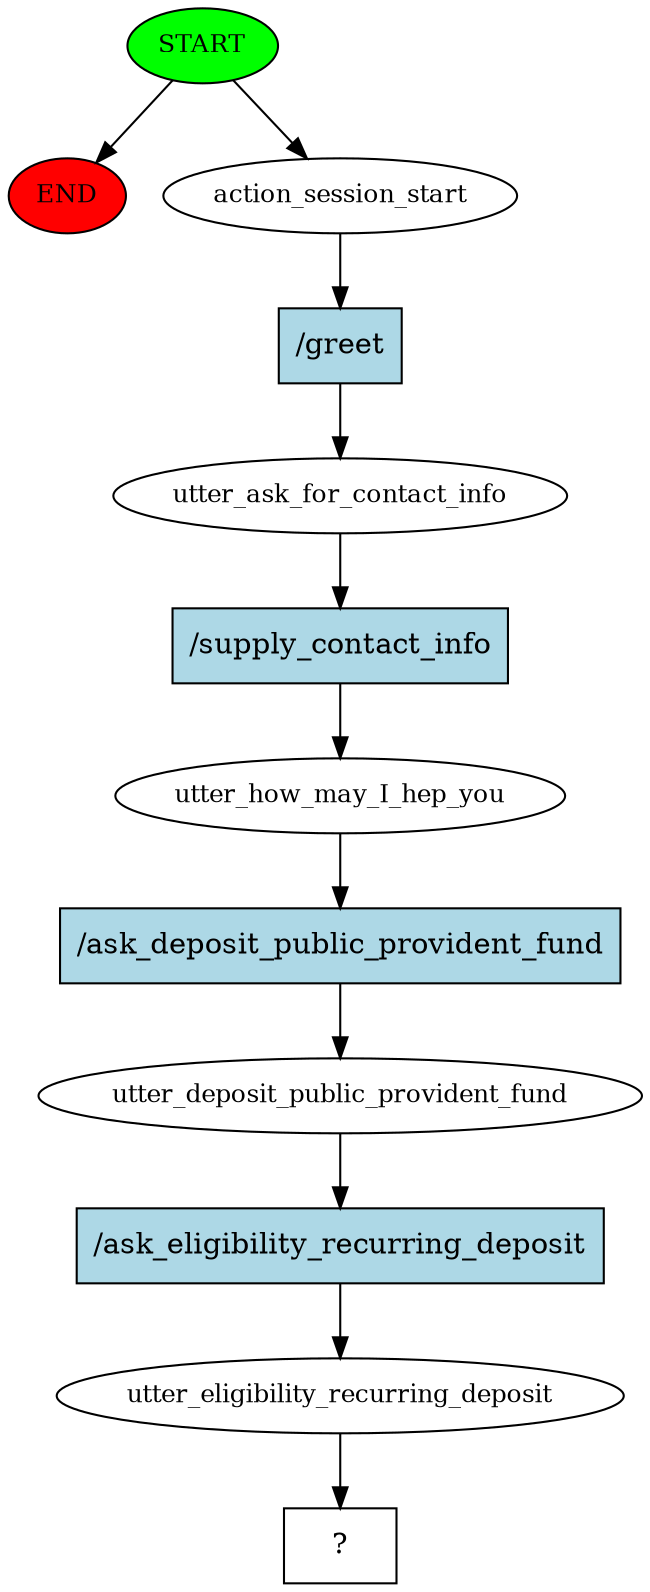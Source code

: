 digraph  {
0 [class="start active", fillcolor=green, fontsize=12, label=START, style=filled];
"-1" [class=end, fillcolor=red, fontsize=12, label=END, style=filled];
1 [class=active, fontsize=12, label=action_session_start];
2 [class=active, fontsize=12, label=utter_ask_for_contact_info];
3 [class=active, fontsize=12, label=utter_how_may_I_hep_you];
4 [class=active, fontsize=12, label=utter_deposit_public_provident_fund];
5 [class=active, fontsize=12, label=utter_eligibility_recurring_deposit];
6 [class="intent dashed active", label="  ?  ", shape=rect];
7 [class="intent active", fillcolor=lightblue, label="/greet", shape=rect, style=filled];
8 [class="intent active", fillcolor=lightblue, label="/supply_contact_info", shape=rect, style=filled];
9 [class="intent active", fillcolor=lightblue, label="/ask_deposit_public_provident_fund", shape=rect, style=filled];
10 [class="intent active", fillcolor=lightblue, label="/ask_eligibility_recurring_deposit", shape=rect, style=filled];
0 -> "-1"  [class="", key=NONE, label=""];
0 -> 1  [class=active, key=NONE, label=""];
1 -> 7  [class=active, key=0];
2 -> 8  [class=active, key=0];
3 -> 9  [class=active, key=0];
4 -> 10  [class=active, key=0];
5 -> 6  [class=active, key=NONE, label=""];
7 -> 2  [class=active, key=0];
8 -> 3  [class=active, key=0];
9 -> 4  [class=active, key=0];
10 -> 5  [class=active, key=0];
}
